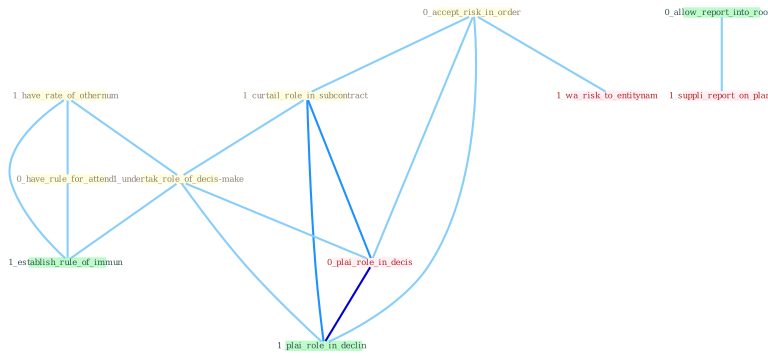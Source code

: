 Graph G{ 
    node
    [shape=polygon,style=filled,width=.5,height=.06,color="#BDFCC9",fixedsize=true,fontsize=4,
    fontcolor="#2f4f4f"];
    {node
    [color="#ffffe0", fontcolor="#8b7d6b"] "1_have_rate_of_othernum " "0_accept_risk_in_order " "1_curtail_role_in_subcontract " "1_undertak_role_of_decis-make " "0_have_rule_for_attend "}
{node [color="#fff0f5", fontcolor="#b22222"] "1_wa_risk_to_entitynam " "0_plai_role_in_decis " "1_suppli_report_on_plan "}
edge [color="#B0E2FF"];

	"1_have_rate_of_othernum " -- "1_undertak_role_of_decis-make " [w="1", color="#87cefa" ];
	"1_have_rate_of_othernum " -- "0_have_rule_for_attend " [w="1", color="#87cefa" ];
	"1_have_rate_of_othernum " -- "1_establish_rule_of_immun " [w="1", color="#87cefa" ];
	"0_accept_risk_in_order " -- "1_curtail_role_in_subcontract " [w="1", color="#87cefa" ];
	"0_accept_risk_in_order " -- "1_wa_risk_to_entitynam " [w="1", color="#87cefa" ];
	"0_accept_risk_in_order " -- "0_plai_role_in_decis " [w="1", color="#87cefa" ];
	"0_accept_risk_in_order " -- "1_plai_role_in_declin " [w="1", color="#87cefa" ];
	"1_curtail_role_in_subcontract " -- "1_undertak_role_of_decis-make " [w="1", color="#87cefa" ];
	"1_curtail_role_in_subcontract " -- "0_plai_role_in_decis " [w="2", color="#1e90ff" , len=0.8];
	"1_curtail_role_in_subcontract " -- "1_plai_role_in_declin " [w="2", color="#1e90ff" , len=0.8];
	"1_undertak_role_of_decis-make " -- "0_plai_role_in_decis " [w="1", color="#87cefa" ];
	"1_undertak_role_of_decis-make " -- "1_establish_rule_of_immun " [w="1", color="#87cefa" ];
	"1_undertak_role_of_decis-make " -- "1_plai_role_in_declin " [w="1", color="#87cefa" ];
	"0_have_rule_for_attend " -- "1_establish_rule_of_immun " [w="1", color="#87cefa" ];
	"0_plai_role_in_decis " -- "1_plai_role_in_declin " [w="3", color="#0000cd" , len=0.6];
	"0_allow_report_into_room " -- "1_suppli_report_on_plan " [w="1", color="#87cefa" ];
}